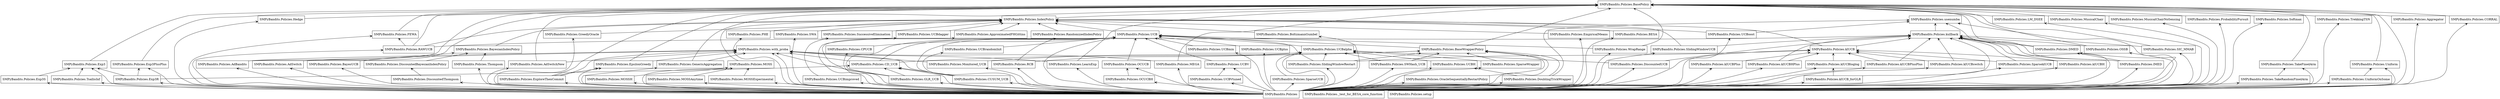 digraph "packages_SMPyBandits.Policies" {
charset="utf-8"
rankdir=BT
"0" [label="SMPyBandits.Policies", shape="box"];
"1" [label="SMPyBandits.Policies.AdBandits", shape="box"];
"2" [label="SMPyBandits.Policies.AdSwitch", shape="box"];
"3" [label="SMPyBandits.Policies.AdSwitchNew", shape="box"];
"4" [label="SMPyBandits.Policies.Aggregator", shape="box"];
"5" [label="SMPyBandits.Policies.ApproximatedFHGittins", shape="box"];
"6" [label="SMPyBandits.Policies.BESA", shape="box"];
"7" [label="SMPyBandits.Policies.BasePolicy", shape="box"];
"8" [label="SMPyBandits.Policies.BaseWrapperPolicy", shape="box"];
"9" [label="SMPyBandits.Policies.BayesUCB", shape="box"];
"10" [label="SMPyBandits.Policies.BayesianIndexPolicy", shape="box"];
"11" [label="SMPyBandits.Policies.BoltzmannGumbel", shape="box"];
"12" [label="SMPyBandits.Policies.CD_UCB", shape="box"];
"13" [label="SMPyBandits.Policies.CORRAL", shape="box"];
"14" [label="SMPyBandits.Policies.CPUCB", shape="box"];
"15" [label="SMPyBandits.Policies.CUSUM_UCB", shape="box"];
"16" [label="SMPyBandits.Policies.DMED", shape="box"];
"17" [label="SMPyBandits.Policies.DiscountedBayesianIndexPolicy", shape="box"];
"18" [label="SMPyBandits.Policies.DiscountedThompson", shape="box"];
"19" [label="SMPyBandits.Policies.DiscountedUCB", shape="box"];
"20" [label="SMPyBandits.Policies.DoublingTrickWrapper", shape="box"];
"21" [label="SMPyBandits.Policies.EmpiricalMeans", shape="box"];
"22" [label="SMPyBandits.Policies.EpsilonGreedy", shape="box"];
"23" [label="SMPyBandits.Policies.Exp3", shape="box"];
"24" [label="SMPyBandits.Policies.Exp3PlusPlus", shape="box"];
"25" [label="SMPyBandits.Policies.Exp3R", shape="box"];
"26" [label="SMPyBandits.Policies.Exp3S", shape="box"];
"27" [label="SMPyBandits.Policies.ExploreThenCommit", shape="box"];
"28" [label="SMPyBandits.Policies.FEWA", shape="box"];
"29" [label="SMPyBandits.Policies.GLR_UCB", shape="box"];
"30" [label="SMPyBandits.Policies.GenericAggregation", shape="box"];
"31" [label="SMPyBandits.Policies.GreedyOracle", shape="box"];
"32" [label="SMPyBandits.Policies.Hedge", shape="box"];
"33" [label="SMPyBandits.Policies.IMED", shape="box"];
"34" [label="SMPyBandits.Policies.IndexPolicy", shape="box"];
"35" [label="SMPyBandits.Policies.LM_DSEE", shape="box"];
"36" [label="SMPyBandits.Policies.LearnExp", shape="box"];
"37" [label="SMPyBandits.Policies.MEGA", shape="box"];
"38" [label="SMPyBandits.Policies.MOSS", shape="box"];
"39" [label="SMPyBandits.Policies.MOSSAnytime", shape="box"];
"40" [label="SMPyBandits.Policies.MOSSExperimental", shape="box"];
"41" [label="SMPyBandits.Policies.MOSSH", shape="box"];
"42" [label="SMPyBandits.Policies.Monitored_UCB", shape="box"];
"43" [label="SMPyBandits.Policies.MusicalChair", shape="box"];
"44" [label="SMPyBandits.Policies.MusicalChairNoSensing", shape="box"];
"45" [label="SMPyBandits.Policies.OCUCB", shape="box"];
"46" [label="SMPyBandits.Policies.OCUCBH", shape="box"];
"47" [label="SMPyBandits.Policies.OSSB", shape="box"];
"48" [label="SMPyBandits.Policies.OracleSequentiallyRestartPolicy", shape="box"];
"49" [label="SMPyBandits.Policies.PHE", shape="box"];
"50" [label="SMPyBandits.Policies.ProbabilityPursuit", shape="box"];
"51" [label="SMPyBandits.Policies.RAWUCB", shape="box"];
"52" [label="SMPyBandits.Policies.RCB", shape="box"];
"53" [label="SMPyBandits.Policies.RandomizedIndexPolicy", shape="box"];
"54" [label="SMPyBandits.Policies.SIC_MMAB", shape="box"];
"55" [label="SMPyBandits.Policies.SWA", shape="box"];
"56" [label="SMPyBandits.Policies.SWHash_UCB", shape="box"];
"57" [label="SMPyBandits.Policies.SlidingWindowRestart", shape="box"];
"58" [label="SMPyBandits.Policies.SlidingWindowUCB", shape="box"];
"59" [label="SMPyBandits.Policies.Softmax", shape="box"];
"60" [label="SMPyBandits.Policies.SparseUCB", shape="box"];
"61" [label="SMPyBandits.Policies.SparseWrapper", shape="box"];
"62" [label="SMPyBandits.Policies.SparseklUCB", shape="box"];
"63" [label="SMPyBandits.Policies.SuccessiveElimination", shape="box"];
"64" [label="SMPyBandits.Policies.TakeFixedArm", shape="box"];
"65" [label="SMPyBandits.Policies.TakeRandomFixedArm", shape="box"];
"66" [label="SMPyBandits.Policies.Thompson", shape="box"];
"67" [label="SMPyBandits.Policies.TrekkingTSN", shape="box"];
"68" [label="SMPyBandits.Policies.TsallisInf", shape="box"];
"69" [label="SMPyBandits.Policies.UCB", shape="box"];
"70" [label="SMPyBandits.Policies.UCBH", shape="box"];
"71" [label="SMPyBandits.Policies.UCBV", shape="box"];
"72" [label="SMPyBandits.Policies.UCBVtuned", shape="box"];
"73" [label="SMPyBandits.Policies.UCBalpha", shape="box"];
"74" [label="SMPyBandits.Policies.UCBdagger", shape="box"];
"75" [label="SMPyBandits.Policies.UCBimproved", shape="box"];
"76" [label="SMPyBandits.Policies.UCBmin", shape="box"];
"77" [label="SMPyBandits.Policies.UCBoost", shape="box"];
"78" [label="SMPyBandits.Policies.UCBplus", shape="box"];
"79" [label="SMPyBandits.Policies.UCBrandomInit", shape="box"];
"80" [label="SMPyBandits.Policies.Uniform", shape="box"];
"81" [label="SMPyBandits.Policies.UniformOnSome", shape="box"];
"82" [label="SMPyBandits.Policies.WrapRange", shape="box"];
"83" [label="SMPyBandits.Policies._test_for_BESA_core_function", shape="box"];
"84" [label="SMPyBandits.Policies.klUCB", shape="box"];
"85" [label="SMPyBandits.Policies.klUCBH", shape="box"];
"86" [label="SMPyBandits.Policies.klUCBHPlus", shape="box"];
"87" [label="SMPyBandits.Policies.klUCBPlus", shape="box"];
"88" [label="SMPyBandits.Policies.klUCBPlusPlus", shape="box"];
"89" [label="SMPyBandits.Policies.klUCB_forGLR", shape="box"];
"90" [label="SMPyBandits.Policies.klUCBloglog", shape="box"];
"91" [label="SMPyBandits.Policies.klUCBswitch", shape="box"];
"92" [label="SMPyBandits.Policies.kullback", shape="box"];
"93" [label="SMPyBandits.Policies.setup", shape="box"];
"94" [label="SMPyBandits.Policies.usenumba", shape="box"];
"95" [label="SMPyBandits.Policies.with_proba", shape="box"];
"0" -> "1" [arrowhead="open", arrowtail="none"];
"0" -> "2" [arrowhead="open", arrowtail="none"];
"0" -> "3" [arrowhead="open", arrowtail="none"];
"0" -> "4" [arrowhead="open", arrowtail="none"];
"0" -> "5" [arrowhead="open", arrowtail="none"];
"0" -> "6" [arrowhead="open", arrowtail="none"];
"0" -> "7" [arrowhead="open", arrowtail="none"];
"0" -> "8" [arrowhead="open", arrowtail="none"];
"0" -> "9" [arrowhead="open", arrowtail="none"];
"0" -> "11" [arrowhead="open", arrowtail="none"];
"0" -> "12" [arrowhead="open", arrowtail="none"];
"0" -> "13" [arrowhead="open", arrowtail="none"];
"0" -> "14" [arrowhead="open", arrowtail="none"];
"0" -> "15" [arrowhead="open", arrowtail="none"];
"0" -> "16" [arrowhead="open", arrowtail="none"];
"0" -> "18" [arrowhead="open", arrowtail="none"];
"0" -> "19" [arrowhead="open", arrowtail="none"];
"0" -> "20" [arrowhead="open", arrowtail="none"];
"0" -> "21" [arrowhead="open", arrowtail="none"];
"0" -> "22" [arrowhead="open", arrowtail="none"];
"0" -> "23" [arrowhead="open", arrowtail="none"];
"0" -> "24" [arrowhead="open", arrowtail="none"];
"0" -> "25" [arrowhead="open", arrowtail="none"];
"0" -> "26" [arrowhead="open", arrowtail="none"];
"0" -> "27" [arrowhead="open", arrowtail="none"];
"0" -> "28" [arrowhead="open", arrowtail="none"];
"0" -> "29" [arrowhead="open", arrowtail="none"];
"0" -> "30" [arrowhead="open", arrowtail="none"];
"0" -> "31" [arrowhead="open", arrowtail="none"];
"0" -> "32" [arrowhead="open", arrowtail="none"];
"0" -> "33" [arrowhead="open", arrowtail="none"];
"0" -> "35" [arrowhead="open", arrowtail="none"];
"0" -> "36" [arrowhead="open", arrowtail="none"];
"0" -> "37" [arrowhead="open", arrowtail="none"];
"0" -> "38" [arrowhead="open", arrowtail="none"];
"0" -> "39" [arrowhead="open", arrowtail="none"];
"0" -> "40" [arrowhead="open", arrowtail="none"];
"0" -> "41" [arrowhead="open", arrowtail="none"];
"0" -> "42" [arrowhead="open", arrowtail="none"];
"0" -> "43" [arrowhead="open", arrowtail="none"];
"0" -> "44" [arrowhead="open", arrowtail="none"];
"0" -> "45" [arrowhead="open", arrowtail="none"];
"0" -> "46" [arrowhead="open", arrowtail="none"];
"0" -> "47" [arrowhead="open", arrowtail="none"];
"0" -> "48" [arrowhead="open", arrowtail="none"];
"0" -> "49" [arrowhead="open", arrowtail="none"];
"0" -> "50" [arrowhead="open", arrowtail="none"];
"0" -> "51" [arrowhead="open", arrowtail="none"];
"0" -> "52" [arrowhead="open", arrowtail="none"];
"0" -> "54" [arrowhead="open", arrowtail="none"];
"0" -> "55" [arrowhead="open", arrowtail="none"];
"0" -> "56" [arrowhead="open", arrowtail="none"];
"0" -> "57" [arrowhead="open", arrowtail="none"];
"0" -> "58" [arrowhead="open", arrowtail="none"];
"0" -> "59" [arrowhead="open", arrowtail="none"];
"0" -> "60" [arrowhead="open", arrowtail="none"];
"0" -> "61" [arrowhead="open", arrowtail="none"];
"0" -> "62" [arrowhead="open", arrowtail="none"];
"0" -> "64" [arrowhead="open", arrowtail="none"];
"0" -> "65" [arrowhead="open", arrowtail="none"];
"0" -> "66" [arrowhead="open", arrowtail="none"];
"0" -> "67" [arrowhead="open", arrowtail="none"];
"0" -> "68" [arrowhead="open", arrowtail="none"];
"0" -> "69" [arrowhead="open", arrowtail="none"];
"0" -> "70" [arrowhead="open", arrowtail="none"];
"0" -> "71" [arrowhead="open", arrowtail="none"];
"0" -> "72" [arrowhead="open", arrowtail="none"];
"0" -> "73" [arrowhead="open", arrowtail="none"];
"0" -> "74" [arrowhead="open", arrowtail="none"];
"0" -> "75" [arrowhead="open", arrowtail="none"];
"0" -> "76" [arrowhead="open", arrowtail="none"];
"0" -> "77" [arrowhead="open", arrowtail="none"];
"0" -> "78" [arrowhead="open", arrowtail="none"];
"0" -> "79" [arrowhead="open", arrowtail="none"];
"0" -> "80" [arrowhead="open", arrowtail="none"];
"0" -> "81" [arrowhead="open", arrowtail="none"];
"0" -> "82" [arrowhead="open", arrowtail="none"];
"0" -> "84" [arrowhead="open", arrowtail="none"];
"0" -> "85" [arrowhead="open", arrowtail="none"];
"0" -> "86" [arrowhead="open", arrowtail="none"];
"0" -> "87" [arrowhead="open", arrowtail="none"];
"0" -> "88" [arrowhead="open", arrowtail="none"];
"0" -> "89" [arrowhead="open", arrowtail="none"];
"0" -> "90" [arrowhead="open", arrowtail="none"];
"0" -> "91" [arrowhead="open", arrowtail="none"];
"0" -> "92" [arrowhead="open", arrowtail="none"];
"0" -> "94" [arrowhead="open", arrowtail="none"];
"0" -> "95" [arrowhead="open", arrowtail="none"];
"1" -> "7" [arrowhead="open", arrowtail="none"];
"1" -> "95" [arrowhead="open", arrowtail="none"];
"2" -> "7" [arrowhead="open", arrowtail="none"];
"2" -> "95" [arrowhead="open", arrowtail="none"];
"3" -> "7" [arrowhead="open", arrowtail="none"];
"3" -> "95" [arrowhead="open", arrowtail="none"];
"4" -> "7" [arrowhead="open", arrowtail="none"];
"5" -> "34" [arrowhead="open", arrowtail="none"];
"6" -> "34" [arrowhead="open", arrowtail="none"];
"8" -> "7" [arrowhead="open", arrowtail="none"];
"8" -> "69" [arrowhead="open", arrowtail="none"];
"9" -> "10" [arrowhead="open", arrowtail="none"];
"10" -> "34" [arrowhead="open", arrowtail="none"];
"11" -> "34" [arrowhead="open", arrowtail="none"];
"12" -> "8" [arrowhead="open", arrowtail="none"];
"12" -> "69" [arrowhead="open", arrowtail="none"];
"12" -> "95" [arrowhead="open", arrowtail="none"];
"13" -> "7" [arrowhead="open", arrowtail="none"];
"14" -> "69" [arrowhead="open", arrowtail="none"];
"15" -> "12" [arrowhead="open", arrowtail="none"];
"15" -> "69" [arrowhead="open", arrowtail="none"];
"15" -> "95" [arrowhead="open", arrowtail="none"];
"16" -> "7" [arrowhead="open", arrowtail="none"];
"16" -> "92" [arrowhead="open", arrowtail="none"];
"17" -> "10" [arrowhead="open", arrowtail="none"];
"18" -> "17" [arrowhead="open", arrowtail="none"];
"19" -> "73" [arrowhead="open", arrowtail="none"];
"19" -> "92" [arrowhead="open", arrowtail="none"];
"20" -> "8" [arrowhead="open", arrowtail="none"];
"20" -> "70" [arrowhead="open", arrowtail="none"];
"20" -> "94" [arrowhead="open", arrowtail="none"];
"21" -> "34" [arrowhead="open", arrowtail="none"];
"22" -> "7" [arrowhead="open", arrowtail="none"];
"22" -> "95" [arrowhead="open", arrowtail="none"];
"23" -> "7" [arrowhead="open", arrowtail="none"];
"24" -> "7" [arrowhead="open", arrowtail="none"];
"25" -> "12" [arrowhead="open", arrowtail="none"];
"25" -> "23" [arrowhead="open", arrowtail="none"];
"25" -> "24" [arrowhead="open", arrowtail="none"];
"26" -> "23" [arrowhead="open", arrowtail="none"];
"27" -> "7" [arrowhead="open", arrowtail="none"];
"27" -> "22" [arrowhead="open", arrowtail="none"];
"27" -> "95" [arrowhead="open", arrowtail="none"];
"28" -> "7" [arrowhead="open", arrowtail="none"];
"29" -> "12" [arrowhead="open", arrowtail="none"];
"29" -> "69" [arrowhead="open", arrowtail="none"];
"29" -> "95" [arrowhead="open", arrowtail="none"];
"30" -> "7" [arrowhead="open", arrowtail="none"];
"30" -> "95" [arrowhead="open", arrowtail="none"];
"31" -> "34" [arrowhead="open", arrowtail="none"];
"32" -> "7" [arrowhead="open", arrowtail="none"];
"33" -> "16" [arrowhead="open", arrowtail="none"];
"33" -> "92" [arrowhead="open", arrowtail="none"];
"33" -> "94" [arrowhead="open", arrowtail="none"];
"34" -> "7" [arrowhead="open", arrowtail="none"];
"35" -> "7" [arrowhead="open", arrowtail="none"];
"36" -> "7" [arrowhead="open", arrowtail="none"];
"36" -> "95" [arrowhead="open", arrowtail="none"];
"37" -> "7" [arrowhead="open", arrowtail="none"];
"37" -> "95" [arrowhead="open", arrowtail="none"];
"38" -> "34" [arrowhead="open", arrowtail="none"];
"39" -> "38" [arrowhead="open", arrowtail="none"];
"40" -> "38" [arrowhead="open", arrowtail="none"];
"41" -> "38" [arrowhead="open", arrowtail="none"];
"42" -> "8" [arrowhead="open", arrowtail="none"];
"42" -> "95" [arrowhead="open", arrowtail="none"];
"43" -> "7" [arrowhead="open", arrowtail="none"];
"44" -> "7" [arrowhead="open", arrowtail="none"];
"45" -> "69" [arrowhead="open", arrowtail="none"];
"46" -> "45" [arrowhead="open", arrowtail="none"];
"47" -> "7" [arrowhead="open", arrowtail="none"];
"47" -> "92" [arrowhead="open", arrowtail="none"];
"48" -> "8" [arrowhead="open", arrowtail="none"];
"49" -> "34" [arrowhead="open", arrowtail="none"];
"50" -> "7" [arrowhead="open", arrowtail="none"];
"51" -> "7" [arrowhead="open", arrowtail="none"];
"51" -> "28" [arrowhead="open", arrowtail="none"];
"51" -> "34" [arrowhead="open", arrowtail="none"];
"51" -> "92" [arrowhead="open", arrowtail="none"];
"52" -> "53" [arrowhead="open", arrowtail="none"];
"52" -> "73" [arrowhead="open", arrowtail="none"];
"53" -> "34" [arrowhead="open", arrowtail="none"];
"54" -> "7" [arrowhead="open", arrowtail="none"];
"54" -> "92" [arrowhead="open", arrowtail="none"];
"55" -> "34" [arrowhead="open", arrowtail="none"];
"56" -> "8" [arrowhead="open", arrowtail="none"];
"56" -> "73" [arrowhead="open", arrowtail="none"];
"57" -> "8" [arrowhead="open", arrowtail="none"];
"57" -> "69" [arrowhead="open", arrowtail="none"];
"57" -> "73" [arrowhead="open", arrowtail="none"];
"57" -> "84" [arrowhead="open", arrowtail="none"];
"58" -> "34" [arrowhead="open", arrowtail="none"];
"58" -> "92" [arrowhead="open", arrowtail="none"];
"59" -> "7" [arrowhead="open", arrowtail="none"];
"60" -> "73" [arrowhead="open", arrowtail="none"];
"61" -> "8" [arrowhead="open", arrowtail="none"];
"61" -> "73" [arrowhead="open", arrowtail="none"];
"62" -> "84" [arrowhead="open", arrowtail="none"];
"62" -> "92" [arrowhead="open", arrowtail="none"];
"63" -> "34" [arrowhead="open", arrowtail="none"];
"64" -> "7" [arrowhead="open", arrowtail="none"];
"65" -> "64" [arrowhead="open", arrowtail="none"];
"66" -> "10" [arrowhead="open", arrowtail="none"];
"67" -> "7" [arrowhead="open", arrowtail="none"];
"68" -> "23" [arrowhead="open", arrowtail="none"];
"69" -> "34" [arrowhead="open", arrowtail="none"];
"70" -> "73" [arrowhead="open", arrowtail="none"];
"71" -> "69" [arrowhead="open", arrowtail="none"];
"72" -> "71" [arrowhead="open", arrowtail="none"];
"73" -> "69" [arrowhead="open", arrowtail="none"];
"74" -> "34" [arrowhead="open", arrowtail="none"];
"75" -> "63" [arrowhead="open", arrowtail="none"];
"76" -> "69" [arrowhead="open", arrowtail="none"];
"77" -> "34" [arrowhead="open", arrowtail="none"];
"77" -> "94" [arrowhead="open", arrowtail="none"];
"78" -> "69" [arrowhead="open", arrowtail="none"];
"79" -> "69" [arrowhead="open", arrowtail="none"];
"80" -> "7" [arrowhead="open", arrowtail="none"];
"81" -> "80" [arrowhead="open", arrowtail="none"];
"82" -> "7" [arrowhead="open", arrowtail="none"];
"82" -> "69" [arrowhead="open", arrowtail="none"];
"84" -> "34" [arrowhead="open", arrowtail="none"];
"84" -> "92" [arrowhead="open", arrowtail="none"];
"85" -> "84" [arrowhead="open", arrowtail="none"];
"85" -> "92" [arrowhead="open", arrowtail="none"];
"86" -> "84" [arrowhead="open", arrowtail="none"];
"86" -> "92" [arrowhead="open", arrowtail="none"];
"87" -> "84" [arrowhead="open", arrowtail="none"];
"88" -> "84" [arrowhead="open", arrowtail="none"];
"88" -> "92" [arrowhead="open", arrowtail="none"];
"89" -> "90" [arrowhead="open", arrowtail="none"];
"89" -> "92" [arrowhead="open", arrowtail="none"];
"90" -> "84" [arrowhead="open", arrowtail="none"];
"91" -> "84" [arrowhead="open", arrowtail="none"];
"91" -> "92" [arrowhead="open", arrowtail="none"];
"92" -> "94" [arrowhead="open", arrowtail="none"];
}
